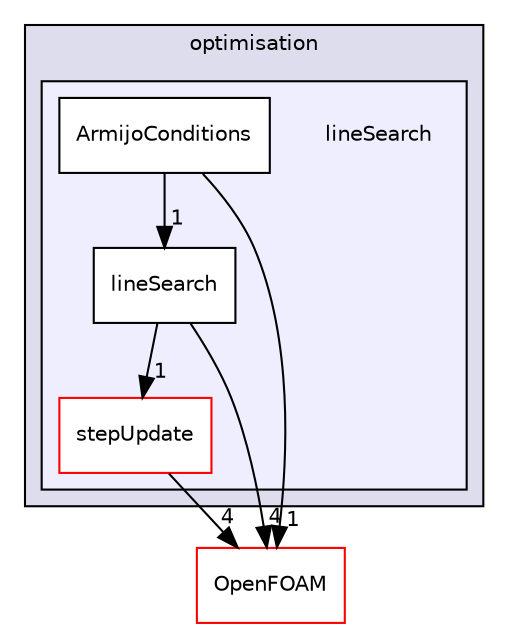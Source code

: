 digraph "src/optimisation/adjointOptimisation/adjoint/optimisation/lineSearch" {
  bgcolor=transparent;
  compound=true
  node [ fontsize="10", fontname="Helvetica"];
  edge [ labelfontsize="10", labelfontname="Helvetica"];
  subgraph clusterdir_4c08a66c3363b1709c4529c1c6cd2d18 {
    graph [ bgcolor="#ddddee", pencolor="black", label="optimisation" fontname="Helvetica", fontsize="10", URL="dir_4c08a66c3363b1709c4529c1c6cd2d18.html"]
  subgraph clusterdir_94bdc59c3d8ff9322af9116bfe52aa58 {
    graph [ bgcolor="#eeeeff", pencolor="black", label="" URL="dir_94bdc59c3d8ff9322af9116bfe52aa58.html"];
    dir_94bdc59c3d8ff9322af9116bfe52aa58 [shape=plaintext label="lineSearch"];
    dir_4dffc1b6af1a09e1eced6ab2696a8e5d [shape=box label="ArmijoConditions" color="black" fillcolor="white" style="filled" URL="dir_4dffc1b6af1a09e1eced6ab2696a8e5d.html"];
    dir_a83d18dc4e5d35da582006b9d966974f [shape=box label="lineSearch" color="black" fillcolor="white" style="filled" URL="dir_a83d18dc4e5d35da582006b9d966974f.html"];
    dir_48ff6cf3bcfd4c166e74b44c227ffdcc [shape=box label="stepUpdate" color="red" fillcolor="white" style="filled" URL="dir_48ff6cf3bcfd4c166e74b44c227ffdcc.html"];
  }
  }
  dir_c5473ff19b20e6ec4dfe5c310b3778a8 [shape=box label="OpenFOAM" color="red" URL="dir_c5473ff19b20e6ec4dfe5c310b3778a8.html"];
  dir_a83d18dc4e5d35da582006b9d966974f->dir_48ff6cf3bcfd4c166e74b44c227ffdcc [headlabel="1", labeldistance=1.5 headhref="dir_002853_002854.html"];
  dir_a83d18dc4e5d35da582006b9d966974f->dir_c5473ff19b20e6ec4dfe5c310b3778a8 [headlabel="4", labeldistance=1.5 headhref="dir_002853_002151.html"];
  dir_48ff6cf3bcfd4c166e74b44c227ffdcc->dir_c5473ff19b20e6ec4dfe5c310b3778a8 [headlabel="4", labeldistance=1.5 headhref="dir_002854_002151.html"];
  dir_4dffc1b6af1a09e1eced6ab2696a8e5d->dir_a83d18dc4e5d35da582006b9d966974f [headlabel="1", labeldistance=1.5 headhref="dir_002852_002853.html"];
  dir_4dffc1b6af1a09e1eced6ab2696a8e5d->dir_c5473ff19b20e6ec4dfe5c310b3778a8 [headlabel="1", labeldistance=1.5 headhref="dir_002852_002151.html"];
}
